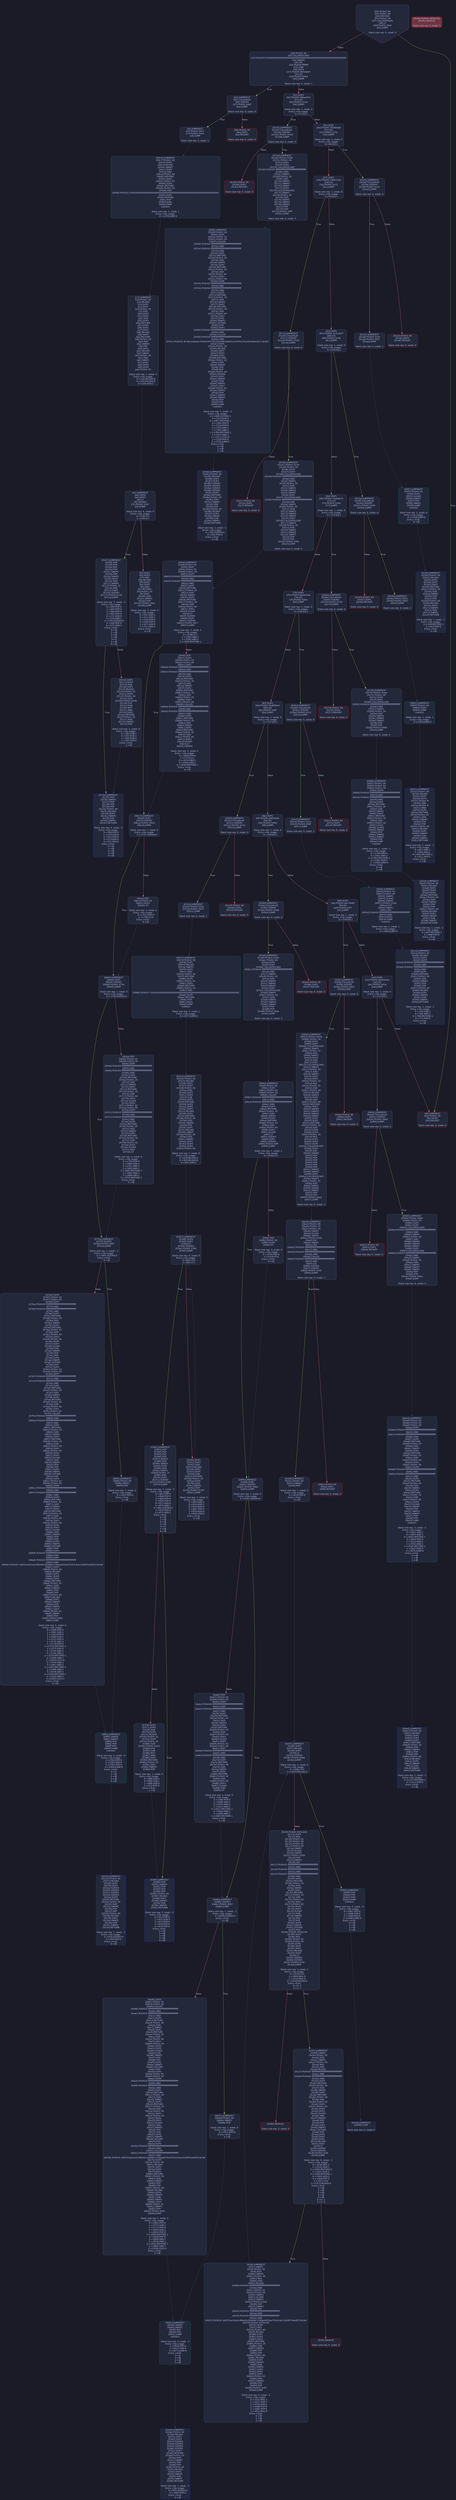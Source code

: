 digraph G {
    node [shape=box, style="filled, rounded", color="#565f89", fontcolor="#c0caf5", fontname="Helvetica", fillcolor="#24283b"];
    edge [color="#414868", fontcolor="#c0caf5", fontname="Helvetica"];
    bgcolor="#1a1b26";
    0 [ label = "[00] PUSH1 60
[02] PUSH1 40
[04] MSTORE
[05] PUSH1 04
[07] CALLDATASIZE
[08] LT
[09] PUSH2 00af
[0c] JUMPI

Stack size req: 0, sizeΔ: 0
" shape = invhouse]
    1 [ label = "[0d] PUSH1 00
[0f] CALLDATALOAD
[10] PUSH29 0100000000000000000000000000000000000000000000000000000000
[2e] SWAP1
[2f] DIV
[30] PUSH4 ffffffff
[35] AND
[36] DUP1
[37] PUSH4 06fdde03
[3c] EQ
[3d] PUSH2 00b4
[40] JUMPI

Stack size req: 0, sizeΔ: 1
"]
    2 [ label = "[41] DUP1
[42] PUSH4 095ea7b3
[47] EQ
[48] PUSH2 0142
[4b] JUMPI

Stack size req: 1, sizeΔ: 0
Entry->Op usage:
	0->71:EQ:1
"]
    3 [ label = "[4c] DUP1
[4d] PUSH4 18160ddd
[52] EQ
[53] PUSH2 019c
[56] JUMPI

Stack size req: 1, sizeΔ: 0
Entry->Op usage:
	0->82:EQ:1
"]
    4 [ label = "[57] DUP1
[58] PUSH4 23b872dd
[5d] EQ
[5e] PUSH2 01c5
[61] JUMPI

Stack size req: 1, sizeΔ: 0
Entry->Op usage:
	0->93:EQ:1
"]
    5 [ label = "[62] DUP1
[63] PUSH4 313ce567
[68] EQ
[69] PUSH2 023e
[6c] JUMPI

Stack size req: 1, sizeΔ: 0
Entry->Op usage:
	0->104:EQ:1
"]
    6 [ label = "[6d] DUP1
[6e] PUSH4 70a08231
[73] EQ
[74] PUSH2 026d
[77] JUMPI

Stack size req: 1, sizeΔ: 0
Entry->Op usage:
	0->115:EQ:1
"]
    7 [ label = "[78] DUP1
[79] PUSH4 8da5cb5b
[7e] EQ
[7f] PUSH2 02ba
[82] JUMPI

Stack size req: 1, sizeΔ: 0
Entry->Op usage:
	0->126:EQ:1
"]
    8 [ label = "[83] DUP1
[84] PUSH4 95d89b41
[89] EQ
[8a] PUSH2 030f
[8d] JUMPI

Stack size req: 1, sizeΔ: 0
Entry->Op usage:
	0->137:EQ:1
"]
    9 [ label = "[8e] DUP1
[8f] PUSH4 a9059cbb
[94] EQ
[95] PUSH2 039d
[98] JUMPI

Stack size req: 1, sizeΔ: 0
Entry->Op usage:
	0->148:EQ:1
"]
    10 [ label = "[99] DUP1
[9a] PUSH4 a9c7648f
[9f] EQ
[a0] PUSH2 03f7
[a3] JUMPI

Stack size req: 1, sizeΔ: 0
Entry->Op usage:
	0->159:EQ:1
"]
    11 [ label = "[a4] DUP1
[a5] PUSH4 dd62ed3e
[aa] EQ
[ab] PUSH2 045a
[ae] JUMPI

Stack size req: 1, sizeΔ: 0
Entry->Op usage:
	0->170:EQ:1
"]
    12 [ label = "[af] JUMPDEST
[b0] PUSH1 00
[b2] DUP1
[b3] REVERT

Stack size req: 0, sizeΔ: 0
" color = "red"]
    13 [ label = "[b4] JUMPDEST
[b5] CALLVALUE
[b6] ISZERO
[b7] PUSH2 00bf
[ba] JUMPI

Stack size req: 0, sizeΔ: 0
"]
    14 [ label = "[bb] PUSH1 00
[bd] DUP1
[be] REVERT

Stack size req: 0, sizeΔ: 0
" color = "red"]
    15 [ label = "[bf] JUMPDEST
[c0] PUSH2 00c7
[c3] PUSH2 04c6
[c6] JUMP

Stack size req: 0, sizeΔ: 1
"]
    16 [ label = "[c7] JUMPDEST
[c8] PUSH1 40
[ca] MLOAD
[cb] DUP1
[cc] DUP1
[cd] PUSH1 20
[cf] ADD
[d0] DUP3
[d1] DUP2
[d2] SUB
[d3] DUP3
[d4] MSTORE
[d5] DUP4
[d6] DUP2
[d7] DUP2
[d8] MLOAD
[d9] DUP2
[da] MSTORE
[db] PUSH1 20
[dd] ADD
[de] SWAP2
[df] POP
[e0] DUP1
[e1] MLOAD
[e2] SWAP1
[e3] PUSH1 20
[e5] ADD
[e6] SWAP1
[e7] DUP1
[e8] DUP4
[e9] DUP4
[ea] PUSH1 00

Stack size req: 1, sizeΔ: 9
Entry->Op usage:
	0->216:MLOAD:0
	0->225:MLOAD:0
	0->229:ADD:1
"]
    17 [ label = "[ec] JUMPDEST
[ed] DUP4
[ee] DUP2
[ef] LT
[f0] ISZERO
[f1] PUSH2 0107
[f4] JUMPI

Stack size req: 4, sizeΔ: 0
Entry->Op usage:
	0->239:LT:0
	3->239:LT:1
"]
    18 [ label = "[f5] DUP1
[f6] DUP3
[f7] ADD
[f8] MLOAD
[f9] DUP2
[fa] DUP5
[fb] ADD
[fc] MSTORE
[fd] PUSH1 20
[ff] DUP2
[0100] ADD
[0101] SWAP1
[0102] POP
[0103] PUSH2 00ec
[0106] JUMP

Stack size req: 3, sizeΔ: 0
Entry->Op usage:
	0->247:ADD:1
	0->251:ADD:1
	0->256:ADD:0
	0->258:POP:0
	1->247:ADD:0
	2->251:ADD:0
Entry->Exit:
	0->😵
"]
    19 [ label = "[0107] JUMPDEST
[0108] POP
[0109] POP
[010a] POP
[010b] POP
[010c] SWAP1
[010d] POP
[010e] SWAP1
[010f] DUP2
[0110] ADD
[0111] SWAP1
[0112] PUSH1 1f
[0114] AND
[0115] DUP1
[0116] ISZERO
[0117] PUSH2 0134
[011a] JUMPI

Stack size req: 7, sizeΔ: -5
Entry->Op usage:
	0->264:POP:0
	1->265:POP:0
	2->266:POP:0
	3->267:POP:0
	4->272:ADD:0
	4->276:AND:1
	4->278:ISZERO:0
	5->269:POP:0
	6->272:ADD:1
Entry->Exit:
	0->😵
	1->😵
	2->😵
	3->😵
	4->0
	5->😵
	6->😵
"]
    20 [ label = "[011b] DUP1
[011c] DUP3
[011d] SUB
[011e] DUP1
[011f] MLOAD
[0120] PUSH1 01
[0122] DUP4
[0123] PUSH1 20
[0125] SUB
[0126] PUSH2 0100
[0129] EXP
[012a] SUB
[012b] NOT
[012c] AND
[012d] DUP2
[012e] MSTORE
[012f] PUSH1 20
[0131] ADD
[0132] SWAP2
[0133] POP

Stack size req: 2, sizeΔ: 0
Entry->Op usage:
	0->285:SUB:1
	0->293:SUB:1
	1->285:SUB:0
	1->307:POP:0
Entry->Exit:
	1->😵
"]
    21 [ label = "[0134] JUMPDEST
[0135] POP
[0136] SWAP3
[0137] POP
[0138] POP
[0139] POP
[013a] PUSH1 40
[013c] MLOAD
[013d] DUP1
[013e] SWAP2
[013f] SUB
[0140] SWAP1
[0141] RETURN

Stack size req: 5, sizeΔ: -5
Entry->Op usage:
	0->309:POP:0
	1->319:SUB:0
	2->312:POP:0
	3->313:POP:0
	4->311:POP:0
Entry->Exit:
	0->😵
	1->😵
	2->😵
	3->😵
	4->😵
" color = "darkblue"]
    22 [ label = "[0142] JUMPDEST
[0143] CALLVALUE
[0144] ISZERO
[0145] PUSH2 014d
[0148] JUMPI

Stack size req: 0, sizeΔ: 0
"]
    23 [ label = "[0149] PUSH1 00
[014b] DUP1
[014c] REVERT

Stack size req: 0, sizeΔ: 0
" color = "red"]
    24 [ label = "[014d] JUMPDEST
[014e] PUSH2 0182
[0151] PUSH1 04
[0153] DUP1
[0154] DUP1
[0155] CALLDATALOAD
[0156] PUSH20 ffffffffffffffffffffffffffffffffffffffff
[016b] AND
[016c] SWAP1
[016d] PUSH1 20
[016f] ADD
[0170] SWAP1
[0171] SWAP2
[0172] SWAP1
[0173] DUP1
[0174] CALLDATALOAD
[0175] SWAP1
[0176] PUSH1 20
[0178] ADD
[0179] SWAP1
[017a] SWAP2
[017b] SWAP1
[017c] POP
[017d] POP
[017e] PUSH2 04ff
[0181] JUMP

Stack size req: 0, sizeΔ: 3
"]
    25 [ label = "[0182] JUMPDEST
[0183] PUSH1 40
[0185] MLOAD
[0186] DUP1
[0187] DUP3
[0188] ISZERO
[0189] ISZERO
[018a] ISZERO
[018b] ISZERO
[018c] DUP2
[018d] MSTORE
[018e] PUSH1 20
[0190] ADD
[0191] SWAP2
[0192] POP
[0193] POP
[0194] PUSH1 40
[0196] MLOAD
[0197] DUP1
[0198] SWAP2
[0199] SUB
[019a] SWAP1
[019b] RETURN

Stack size req: 1, sizeΔ: -1
Entry->Op usage:
	0->392:ISZERO:0
	0->402:POP:0
Entry->Exit:
	0->😵
" color = "darkblue"]
    26 [ label = "[019c] JUMPDEST
[019d] CALLVALUE
[019e] ISZERO
[019f] PUSH2 01a7
[01a2] JUMPI

Stack size req: 0, sizeΔ: 0
"]
    27 [ label = "[01a3] PUSH1 00
[01a5] DUP1
[01a6] REVERT

Stack size req: 0, sizeΔ: 0
" color = "red"]
    28 [ label = "[01a7] JUMPDEST
[01a8] PUSH2 01af
[01ab] PUSH2 05f1
[01ae] JUMP

Stack size req: 0, sizeΔ: 1
"]
    29 [ label = "[01af] JUMPDEST
[01b0] PUSH1 40
[01b2] MLOAD
[01b3] DUP1
[01b4] DUP3
[01b5] DUP2
[01b6] MSTORE
[01b7] PUSH1 20
[01b9] ADD
[01ba] SWAP2
[01bb] POP
[01bc] POP
[01bd] PUSH1 40
[01bf] MLOAD
[01c0] DUP1
[01c1] SWAP2
[01c2] SUB
[01c3] SWAP1
[01c4] RETURN

Stack size req: 1, sizeΔ: -1
Entry->Op usage:
	0->438:MSTORE:1
	0->443:POP:0
Entry->Exit:
	0->😵
" color = "darkblue"]
    30 [ label = "[01c5] JUMPDEST
[01c6] CALLVALUE
[01c7] ISZERO
[01c8] PUSH2 01d0
[01cb] JUMPI

Stack size req: 0, sizeΔ: 0
"]
    31 [ label = "[01cc] PUSH1 00
[01ce] DUP1
[01cf] REVERT

Stack size req: 0, sizeΔ: 0
" color = "red"]
    32 [ label = "[01d0] JUMPDEST
[01d1] PUSH2 0224
[01d4] PUSH1 04
[01d6] DUP1
[01d7] DUP1
[01d8] CALLDATALOAD
[01d9] PUSH20 ffffffffffffffffffffffffffffffffffffffff
[01ee] AND
[01ef] SWAP1
[01f0] PUSH1 20
[01f2] ADD
[01f3] SWAP1
[01f4] SWAP2
[01f5] SWAP1
[01f6] DUP1
[01f7] CALLDATALOAD
[01f8] PUSH20 ffffffffffffffffffffffffffffffffffffffff
[020d] AND
[020e] SWAP1
[020f] PUSH1 20
[0211] ADD
[0212] SWAP1
[0213] SWAP2
[0214] SWAP1
[0215] DUP1
[0216] CALLDATALOAD
[0217] SWAP1
[0218] PUSH1 20
[021a] ADD
[021b] SWAP1
[021c] SWAP2
[021d] SWAP1
[021e] POP
[021f] POP
[0220] PUSH2 05fa
[0223] JUMP

Stack size req: 0, sizeΔ: 4
"]
    33 [ label = "[0224] JUMPDEST
[0225] PUSH1 40
[0227] MLOAD
[0228] DUP1
[0229] DUP3
[022a] ISZERO
[022b] ISZERO
[022c] ISZERO
[022d] ISZERO
[022e] DUP2
[022f] MSTORE
[0230] PUSH1 20
[0232] ADD
[0233] SWAP2
[0234] POP
[0235] POP
[0236] PUSH1 40
[0238] MLOAD
[0239] DUP1
[023a] SWAP2
[023b] SUB
[023c] SWAP1
[023d] RETURN

Stack size req: 1, sizeΔ: -1
Entry->Op usage:
	0->554:ISZERO:0
	0->564:POP:0
Entry->Exit:
	0->😵
" color = "darkblue"]
    34 [ label = "[023e] JUMPDEST
[023f] CALLVALUE
[0240] ISZERO
[0241] PUSH2 0249
[0244] JUMPI

Stack size req: 0, sizeΔ: 0
"]
    35 [ label = "[0245] PUSH1 00
[0247] DUP1
[0248] REVERT

Stack size req: 0, sizeΔ: 0
" color = "red"]
    36 [ label = "[0249] JUMPDEST
[024a] PUSH2 0251
[024d] PUSH2 0901
[0250] JUMP

Stack size req: 0, sizeΔ: 1
"]
    37 [ label = "[0251] JUMPDEST
[0252] PUSH1 40
[0254] MLOAD
[0255] DUP1
[0256] DUP3
[0257] PUSH1 ff
[0259] AND
[025a] PUSH1 ff
[025c] AND
[025d] DUP2
[025e] MSTORE
[025f] PUSH1 20
[0261] ADD
[0262] SWAP2
[0263] POP
[0264] POP
[0265] PUSH1 40
[0267] MLOAD
[0268] DUP1
[0269] SWAP2
[026a] SUB
[026b] SWAP1
[026c] RETURN

Stack size req: 1, sizeΔ: -1
Entry->Op usage:
	0->601:AND:1
	0->604:AND:1
	0->606:MSTORE:1
	0->611:POP:0
Entry->Exit:
	0->😵
" color = "darkblue"]
    38 [ label = "[026d] JUMPDEST
[026e] CALLVALUE
[026f] ISZERO
[0270] PUSH2 0278
[0273] JUMPI

Stack size req: 0, sizeΔ: 0
"]
    39 [ label = "[0274] PUSH1 00
[0276] DUP1
[0277] REVERT

Stack size req: 0, sizeΔ: 0
" color = "red"]
    40 [ label = "[0278] JUMPDEST
[0279] PUSH2 02a4
[027c] PUSH1 04
[027e] DUP1
[027f] DUP1
[0280] CALLDATALOAD
[0281] PUSH20 ffffffffffffffffffffffffffffffffffffffff
[0296] AND
[0297] SWAP1
[0298] PUSH1 20
[029a] ADD
[029b] SWAP1
[029c] SWAP2
[029d] SWAP1
[029e] POP
[029f] POP
[02a0] PUSH2 0906
[02a3] JUMP

Stack size req: 0, sizeΔ: 2
"]
    41 [ label = "[02a4] JUMPDEST
[02a5] PUSH1 40
[02a7] MLOAD
[02a8] DUP1
[02a9] DUP3
[02aa] DUP2
[02ab] MSTORE
[02ac] PUSH1 20
[02ae] ADD
[02af] SWAP2
[02b0] POP
[02b1] POP
[02b2] PUSH1 40
[02b4] MLOAD
[02b5] DUP1
[02b6] SWAP2
[02b7] SUB
[02b8] SWAP1
[02b9] RETURN

Stack size req: 1, sizeΔ: -1
Entry->Op usage:
	0->683:MSTORE:1
	0->688:POP:0
Entry->Exit:
	0->😵
" color = "darkblue"]
    42 [ label = "[02ba] JUMPDEST
[02bb] CALLVALUE
[02bc] ISZERO
[02bd] PUSH2 02c5
[02c0] JUMPI

Stack size req: 0, sizeΔ: 0
"]
    43 [ label = "[02c1] PUSH1 00
[02c3] DUP1
[02c4] REVERT

Stack size req: 0, sizeΔ: 0
" color = "red"]
    44 [ label = "[02c5] JUMPDEST
[02c6] PUSH2 02cd
[02c9] PUSH2 094f
[02cc] JUMP

Stack size req: 0, sizeΔ: 1
"]
    45 [ label = "[02cd] JUMPDEST
[02ce] PUSH1 40
[02d0] MLOAD
[02d1] DUP1
[02d2] DUP3
[02d3] PUSH20 ffffffffffffffffffffffffffffffffffffffff
[02e8] AND
[02e9] PUSH20 ffffffffffffffffffffffffffffffffffffffff
[02fe] AND
[02ff] DUP2
[0300] MSTORE
[0301] PUSH1 20
[0303] ADD
[0304] SWAP2
[0305] POP
[0306] POP
[0307] PUSH1 40
[0309] MLOAD
[030a] DUP1
[030b] SWAP2
[030c] SUB
[030d] SWAP1
[030e] RETURN

Stack size req: 1, sizeΔ: -1
Entry->Op usage:
	0->744:AND:1
	0->766:AND:1
	0->768:MSTORE:1
	0->773:POP:0
Entry->Exit:
	0->😵
" color = "darkblue"]
    46 [ label = "[030f] JUMPDEST
[0310] CALLVALUE
[0311] ISZERO
[0312] PUSH2 031a
[0315] JUMPI

Stack size req: 0, sizeΔ: 0
"]
    47 [ label = "[0316] PUSH1 00
[0318] DUP1
[0319] REVERT

Stack size req: 0, sizeΔ: 0
" color = "red"]
    48 [ label = "[031a] JUMPDEST
[031b] PUSH2 0322
[031e] PUSH2 0975
[0321] JUMP

Stack size req: 0, sizeΔ: 1
"]
    49 [ label = "[0322] JUMPDEST
[0323] PUSH1 40
[0325] MLOAD
[0326] DUP1
[0327] DUP1
[0328] PUSH1 20
[032a] ADD
[032b] DUP3
[032c] DUP2
[032d] SUB
[032e] DUP3
[032f] MSTORE
[0330] DUP4
[0331] DUP2
[0332] DUP2
[0333] MLOAD
[0334] DUP2
[0335] MSTORE
[0336] PUSH1 20
[0338] ADD
[0339] SWAP2
[033a] POP
[033b] DUP1
[033c] MLOAD
[033d] SWAP1
[033e] PUSH1 20
[0340] ADD
[0341] SWAP1
[0342] DUP1
[0343] DUP4
[0344] DUP4
[0345] PUSH1 00

Stack size req: 1, sizeΔ: 9
Entry->Op usage:
	0->819:MLOAD:0
	0->828:MLOAD:0
	0->832:ADD:1
"]
    50 [ label = "[0347] JUMPDEST
[0348] DUP4
[0349] DUP2
[034a] LT
[034b] ISZERO
[034c] PUSH2 0362
[034f] JUMPI

Stack size req: 4, sizeΔ: 0
Entry->Op usage:
	0->842:LT:0
	3->842:LT:1
"]
    51 [ label = "[0350] DUP1
[0351] DUP3
[0352] ADD
[0353] MLOAD
[0354] DUP2
[0355] DUP5
[0356] ADD
[0357] MSTORE
[0358] PUSH1 20
[035a] DUP2
[035b] ADD
[035c] SWAP1
[035d] POP
[035e] PUSH2 0347
[0361] JUMP

Stack size req: 3, sizeΔ: 0
Entry->Op usage:
	0->850:ADD:1
	0->854:ADD:1
	0->859:ADD:0
	0->861:POP:0
	1->850:ADD:0
	2->854:ADD:0
Entry->Exit:
	0->😵
"]
    52 [ label = "[0362] JUMPDEST
[0363] POP
[0364] POP
[0365] POP
[0366] POP
[0367] SWAP1
[0368] POP
[0369] SWAP1
[036a] DUP2
[036b] ADD
[036c] SWAP1
[036d] PUSH1 1f
[036f] AND
[0370] DUP1
[0371] ISZERO
[0372] PUSH2 038f
[0375] JUMPI

Stack size req: 7, sizeΔ: -5
Entry->Op usage:
	0->867:POP:0
	1->868:POP:0
	2->869:POP:0
	3->870:POP:0
	4->875:ADD:0
	4->879:AND:1
	4->881:ISZERO:0
	5->872:POP:0
	6->875:ADD:1
Entry->Exit:
	0->😵
	1->😵
	2->😵
	3->😵
	4->0
	5->😵
	6->😵
"]
    53 [ label = "[0376] DUP1
[0377] DUP3
[0378] SUB
[0379] DUP1
[037a] MLOAD
[037b] PUSH1 01
[037d] DUP4
[037e] PUSH1 20
[0380] SUB
[0381] PUSH2 0100
[0384] EXP
[0385] SUB
[0386] NOT
[0387] AND
[0388] DUP2
[0389] MSTORE
[038a] PUSH1 20
[038c] ADD
[038d] SWAP2
[038e] POP

Stack size req: 2, sizeΔ: 0
Entry->Op usage:
	0->888:SUB:1
	0->896:SUB:1
	1->888:SUB:0
	1->910:POP:0
Entry->Exit:
	1->😵
"]
    54 [ label = "[038f] JUMPDEST
[0390] POP
[0391] SWAP3
[0392] POP
[0393] POP
[0394] POP
[0395] PUSH1 40
[0397] MLOAD
[0398] DUP1
[0399] SWAP2
[039a] SUB
[039b] SWAP1
[039c] RETURN

Stack size req: 5, sizeΔ: -5
Entry->Op usage:
	0->912:POP:0
	1->922:SUB:0
	2->915:POP:0
	3->916:POP:0
	4->914:POP:0
Entry->Exit:
	0->😵
	1->😵
	2->😵
	3->😵
	4->😵
" color = "darkblue"]
    55 [ label = "[039d] JUMPDEST
[039e] CALLVALUE
[039f] ISZERO
[03a0] PUSH2 03a8
[03a3] JUMPI

Stack size req: 0, sizeΔ: 0
"]
    56 [ label = "[03a4] PUSH1 00
[03a6] DUP1
[03a7] REVERT

Stack size req: 0, sizeΔ: 0
" color = "red"]
    57 [ label = "[03a8] JUMPDEST
[03a9] PUSH2 03dd
[03ac] PUSH1 04
[03ae] DUP1
[03af] DUP1
[03b0] CALLDATALOAD
[03b1] PUSH20 ffffffffffffffffffffffffffffffffffffffff
[03c6] AND
[03c7] SWAP1
[03c8] PUSH1 20
[03ca] ADD
[03cb] SWAP1
[03cc] SWAP2
[03cd] SWAP1
[03ce] DUP1
[03cf] CALLDATALOAD
[03d0] SWAP1
[03d1] PUSH1 20
[03d3] ADD
[03d4] SWAP1
[03d5] SWAP2
[03d6] SWAP1
[03d7] POP
[03d8] POP
[03d9] PUSH2 09ae
[03dc] JUMP

Stack size req: 0, sizeΔ: 3
"]
    58 [ label = "[03dd] JUMPDEST
[03de] PUSH1 40
[03e0] MLOAD
[03e1] DUP1
[03e2] DUP3
[03e3] ISZERO
[03e4] ISZERO
[03e5] ISZERO
[03e6] ISZERO
[03e7] DUP2
[03e8] MSTORE
[03e9] PUSH1 20
[03eb] ADD
[03ec] SWAP2
[03ed] POP
[03ee] POP
[03ef] PUSH1 40
[03f1] MLOAD
[03f2] DUP1
[03f3] SWAP2
[03f4] SUB
[03f5] SWAP1
[03f6] RETURN

Stack size req: 1, sizeΔ: -1
Entry->Op usage:
	0->995:ISZERO:0
	0->1005:POP:0
Entry->Exit:
	0->😵
" color = "darkblue"]
    59 [ label = "[03f7] JUMPDEST
[03f8] CALLVALUE
[03f9] ISZERO
[03fa] PUSH2 0402
[03fd] JUMPI

Stack size req: 0, sizeΔ: 0
"]
    60 [ label = "[03fe] PUSH1 00
[0400] DUP1
[0401] REVERT

Stack size req: 0, sizeΔ: 0
" color = "red"]
    61 [ label = "[0402] JUMPDEST
[0403] PUSH2 0458
[0406] PUSH1 04
[0408] DUP1
[0409] DUP1
[040a] CALLDATALOAD
[040b] SWAP1
[040c] PUSH1 20
[040e] ADD
[040f] SWAP1
[0410] DUP3
[0411] ADD
[0412] DUP1
[0413] CALLDATALOAD
[0414] SWAP1
[0415] PUSH1 20
[0417] ADD
[0418] SWAP1
[0419] DUP1
[041a] DUP1
[041b] PUSH1 20
[041d] MUL
[041e] PUSH1 20
[0420] ADD
[0421] PUSH1 40
[0423] MLOAD
[0424] SWAP1
[0425] DUP2
[0426] ADD
[0427] PUSH1 40
[0429] MSTORE
[042a] DUP1
[042b] SWAP4
[042c] SWAP3
[042d] SWAP2
[042e] SWAP1
[042f] DUP2
[0430] DUP2
[0431] MSTORE
[0432] PUSH1 20
[0434] ADD
[0435] DUP4
[0436] DUP4
[0437] PUSH1 20
[0439] MUL
[043a] DUP1
[043b] DUP3
[043c] DUP5
[043d] CALLDATACOPY
[043e] DUP3
[043f] ADD
[0440] SWAP2
[0441] POP
[0442] POP
[0443] POP
[0444] POP
[0445] POP
[0446] POP
[0447] SWAP2
[0448] SWAP1
[0449] DUP1
[044a] CALLDATALOAD
[044b] SWAP1
[044c] PUSH1 20
[044e] ADD
[044f] SWAP1
[0450] SWAP2
[0451] SWAP1
[0452] POP
[0453] POP
[0454] PUSH2 0ba2
[0457] JUMP

Stack size req: 0, sizeΔ: 3
"]
    62 [ label = "[0458] JUMPDEST
[0459] STOP

Stack size req: 0, sizeΔ: 0
" color = "darkblue"]
    63 [ label = "[045a] JUMPDEST
[045b] CALLVALUE
[045c] ISZERO
[045d] PUSH2 0465
[0460] JUMPI

Stack size req: 0, sizeΔ: 0
"]
    64 [ label = "[0461] PUSH1 00
[0463] DUP1
[0464] REVERT

Stack size req: 0, sizeΔ: 0
" color = "red"]
    65 [ label = "[0465] JUMPDEST
[0466] PUSH2 04b0
[0469] PUSH1 04
[046b] DUP1
[046c] DUP1
[046d] CALLDATALOAD
[046e] PUSH20 ffffffffffffffffffffffffffffffffffffffff
[0483] AND
[0484] SWAP1
[0485] PUSH1 20
[0487] ADD
[0488] SWAP1
[0489] SWAP2
[048a] SWAP1
[048b] DUP1
[048c] CALLDATALOAD
[048d] PUSH20 ffffffffffffffffffffffffffffffffffffffff
[04a2] AND
[04a3] SWAP1
[04a4] PUSH1 20
[04a6] ADD
[04a7] SWAP1
[04a8] SWAP2
[04a9] SWAP1
[04aa] POP
[04ab] POP
[04ac] PUSH2 0da3
[04af] JUMP

Stack size req: 0, sizeΔ: 3
"]
    66 [ label = "[04b0] JUMPDEST
[04b1] PUSH1 40
[04b3] MLOAD
[04b4] DUP1
[04b5] DUP3
[04b6] DUP2
[04b7] MSTORE
[04b8] PUSH1 20
[04ba] ADD
[04bb] SWAP2
[04bc] POP
[04bd] POP
[04be] PUSH1 40
[04c0] MLOAD
[04c1] DUP1
[04c2] SWAP2
[04c3] SUB
[04c4] SWAP1
[04c5] RETURN

Stack size req: 1, sizeΔ: -1
Entry->Op usage:
	0->1207:MSTORE:1
	0->1212:POP:0
Entry->Exit:
	0->😵
" color = "darkblue"]
    67 [ label = "[04c6] JUMPDEST
[04c7] PUSH1 40
[04c9] DUP1
[04ca] MLOAD
[04cb] SWAP1
[04cc] DUP2
[04cd] ADD
[04ce] PUSH1 40
[04d0] MSTORE
[04d1] DUP1
[04d2] PUSH1 03
[04d4] DUP2
[04d5] MSTORE
[04d6] PUSH1 20
[04d8] ADD
[04d9] PUSH32 545a540000000000000000000000000000000000000000000000000000000000
[04fa] DUP2
[04fb] MSTORE
[04fc] POP
[04fd] DUP2
[04fe] JUMP
Indirect!

Stack size req: 1, sizeΔ: 1
Entry->Op usage:
	0->1278:JUMP:0
" color = "teal"]
    68 [ label = "[04ff] JUMPDEST
[0500] PUSH1 00
[0502] DUP2
[0503] PUSH1 03
[0505] PUSH1 00
[0507] CALLER
[0508] PUSH20 ffffffffffffffffffffffffffffffffffffffff
[051d] AND
[051e] PUSH20 ffffffffffffffffffffffffffffffffffffffff
[0533] AND
[0534] DUP2
[0535] MSTORE
[0536] PUSH1 20
[0538] ADD
[0539] SWAP1
[053a] DUP2
[053b] MSTORE
[053c] PUSH1 20
[053e] ADD
[053f] PUSH1 00
[0541] SHA3
[0542] PUSH1 00
[0544] DUP6
[0545] PUSH20 ffffffffffffffffffffffffffffffffffffffff
[055a] AND
[055b] PUSH20 ffffffffffffffffffffffffffffffffffffffff
[0570] AND
[0571] DUP2
[0572] MSTORE
[0573] PUSH1 20
[0575] ADD
[0576] SWAP1
[0577] DUP2
[0578] MSTORE
[0579] PUSH1 20
[057b] ADD
[057c] PUSH1 00
[057e] SHA3
[057f] DUP2
[0580] SWAP1
[0581] SSTORE
[0582] POP
[0583] DUP3
[0584] PUSH20 ffffffffffffffffffffffffffffffffffffffff
[0599] AND
[059a] CALLER
[059b] PUSH20 ffffffffffffffffffffffffffffffffffffffff
[05b0] AND
[05b1] PUSH32 8c5be1e5ebec7d5bd14f71427d1e84f3dd0314c0f7b2291e5b200ac8c7c3b925
[05d2] DUP5
[05d3] PUSH1 40
[05d5] MLOAD
[05d6] DUP1
[05d7] DUP3
[05d8] DUP2
[05d9] MSTORE
[05da] PUSH1 20
[05dc] ADD
[05dd] SWAP2
[05de] POP
[05df] POP
[05e0] PUSH1 40
[05e2] MLOAD
[05e3] DUP1
[05e4] SWAP2
[05e5] SUB
[05e6] SWAP1
[05e7] LOG3
[05e8] PUSH1 01
[05ea] SWAP1
[05eb] POP
[05ec] SWAP3
[05ed] SWAP2
[05ee] POP
[05ef] POP
[05f0] JUMP
Indirect!

Stack size req: 3, sizeΔ: -2
Entry->Op usage:
	0->1409:SSTORE:1
	0->1410:POP:0
	0->1497:MSTORE:1
	0->1502:POP:0
	0->1519:POP:0
	1->1370:AND:1
	1->1392:AND:1
	1->1394:MSTORE:1
	1->1433:AND:1
	1->1511:LOG3:4
	1->1518:POP:0
	2->1520:JUMP:0
Entry->Exit:
	0->😵
	1->😵
	2->😵
" color = "teal"]
    69 [ label = "[05f1] JUMPDEST
[05f2] PUSH1 00
[05f4] DUP1
[05f5] SLOAD
[05f6] SWAP1
[05f7] POP
[05f8] SWAP1
[05f9] JUMP
Indirect!

Stack size req: 1, sizeΔ: 0
Entry->Op usage:
	0->1529:JUMP:0
Entry->Exit:
	0->😵
" color = "teal"]
    70 [ label = "[05fa] JUMPDEST
[05fb] PUSH1 00
[05fd] DUP2
[05fe] PUSH1 02
[0600] PUSH1 00
[0602] DUP7
[0603] PUSH20 ffffffffffffffffffffffffffffffffffffffff
[0618] AND
[0619] PUSH20 ffffffffffffffffffffffffffffffffffffffff
[062e] AND
[062f] DUP2
[0630] MSTORE
[0631] PUSH1 20
[0633] ADD
[0634] SWAP1
[0635] DUP2
[0636] MSTORE
[0637] PUSH1 20
[0639] ADD
[063a] PUSH1 00
[063c] SHA3
[063d] SLOAD
[063e] LT
[063f] ISZERO
[0640] DUP1
[0641] ISZERO
[0642] PUSH2 06c7
[0645] JUMPI

Stack size req: 3, sizeΔ: 2
Entry->Op usage:
	0->1598:LT:1
	2->1560:AND:1
	2->1582:AND:1
	2->1584:MSTORE:1
"]
    71 [ label = "[0646] POP
[0647] DUP2
[0648] PUSH1 03
[064a] PUSH1 00
[064c] DUP7
[064d] PUSH20 ffffffffffffffffffffffffffffffffffffffff
[0662] AND
[0663] PUSH20 ffffffffffffffffffffffffffffffffffffffff
[0678] AND
[0679] DUP2
[067a] MSTORE
[067b] PUSH1 20
[067d] ADD
[067e] SWAP1
[067f] DUP2
[0680] MSTORE
[0681] PUSH1 20
[0683] ADD
[0684] PUSH1 00
[0686] SHA3
[0687] PUSH1 00
[0689] CALLER
[068a] PUSH20 ffffffffffffffffffffffffffffffffffffffff
[069f] AND
[06a0] PUSH20 ffffffffffffffffffffffffffffffffffffffff
[06b5] AND
[06b6] DUP2
[06b7] MSTORE
[06b8] PUSH1 20
[06ba] ADD
[06bb] SWAP1
[06bc] DUP2
[06bd] MSTORE
[06be] PUSH1 20
[06c0] ADD
[06c1] PUSH1 00
[06c3] SHA3
[06c4] SLOAD
[06c5] LT
[06c6] ISZERO

Stack size req: 5, sizeΔ: 0
Entry->Op usage:
	0->1606:POP:0
	2->1733:LT:1
	4->1634:AND:1
	4->1656:AND:1
	4->1658:MSTORE:1
Entry->Exit:
	0->😵
"]
    72 [ label = "[06c7] JUMPDEST
[06c8] DUP1
[06c9] ISZERO
[06ca] PUSH2 06d3
[06cd] JUMPI

Stack size req: 1, sizeΔ: 0
Entry->Op usage:
	0->1737:ISZERO:0
"]
    73 [ label = "[06ce] POP
[06cf] PUSH1 00
[06d1] DUP3
[06d2] GT

Stack size req: 3, sizeΔ: 0
Entry->Op usage:
	0->1742:POP:0
	2->1746:GT:0
Entry->Exit:
	0->😵
"]
    74 [ label = "[06d3] JUMPDEST
[06d4] DUP1
[06d5] ISZERO
[06d6] PUSH2 075e
[06d9] JUMPI

Stack size req: 1, sizeΔ: 0
Entry->Op usage:
	0->1749:ISZERO:0
"]
    75 [ label = "[06da] POP
[06db] PUSH1 02
[06dd] PUSH1 00
[06df] DUP5
[06e0] PUSH20 ffffffffffffffffffffffffffffffffffffffff
[06f5] AND
[06f6] PUSH20 ffffffffffffffffffffffffffffffffffffffff
[070b] AND
[070c] DUP2
[070d] MSTORE
[070e] PUSH1 20
[0710] ADD
[0711] SWAP1
[0712] DUP2
[0713] MSTORE
[0714] PUSH1 20
[0716] ADD
[0717] PUSH1 00
[0719] SHA3
[071a] SLOAD
[071b] DUP3
[071c] PUSH1 02
[071e] PUSH1 00
[0720] DUP7
[0721] PUSH20 ffffffffffffffffffffffffffffffffffffffff
[0736] AND
[0737] PUSH20 ffffffffffffffffffffffffffffffffffffffff
[074c] AND
[074d] DUP2
[074e] MSTORE
[074f] PUSH1 20
[0751] ADD
[0752] SWAP1
[0753] DUP2
[0754] MSTORE
[0755] PUSH1 20
[0757] ADD
[0758] PUSH1 00
[075a] SHA3
[075b] SLOAD
[075c] ADD
[075d] GT

Stack size req: 4, sizeΔ: 0
Entry->Op usage:
	0->1754:POP:0
	2->1884:ADD:1
	3->1781:AND:1
	3->1803:AND:1
	3->1805:MSTORE:1
	3->1846:AND:1
	3->1868:AND:1
	3->1870:MSTORE:1
Entry->Exit:
	0->😵
"]
    76 [ label = "[075e] JUMPDEST
[075f] ISZERO
[0760] PUSH2 08f5
[0763] JUMPI

Stack size req: 1, sizeΔ: -1
Entry->Op usage:
	0->1887:ISZERO:0
Entry->Exit:
	0->😵
"]
    77 [ label = "[0764] DUP2
[0765] PUSH1 02
[0767] PUSH1 00
[0769] DUP7
[076a] PUSH20 ffffffffffffffffffffffffffffffffffffffff
[077f] AND
[0780] PUSH20 ffffffffffffffffffffffffffffffffffffffff
[0795] AND
[0796] DUP2
[0797] MSTORE
[0798] PUSH1 20
[079a] ADD
[079b] SWAP1
[079c] DUP2
[079d] MSTORE
[079e] PUSH1 20
[07a0] ADD
[07a1] PUSH1 00
[07a3] SHA3
[07a4] PUSH1 00
[07a6] DUP3
[07a7] DUP3
[07a8] SLOAD
[07a9] SUB
[07aa] SWAP3
[07ab] POP
[07ac] POP
[07ad] DUP2
[07ae] SWAP1
[07af] SSTORE
[07b0] POP
[07b1] DUP2
[07b2] PUSH1 03
[07b4] PUSH1 00
[07b6] DUP7
[07b7] PUSH20 ffffffffffffffffffffffffffffffffffffffff
[07cc] AND
[07cd] PUSH20 ffffffffffffffffffffffffffffffffffffffff
[07e2] AND
[07e3] DUP2
[07e4] MSTORE
[07e5] PUSH1 20
[07e7] ADD
[07e8] SWAP1
[07e9] DUP2
[07ea] MSTORE
[07eb] PUSH1 20
[07ed] ADD
[07ee] PUSH1 00
[07f0] SHA3
[07f1] PUSH1 00
[07f3] CALLER
[07f4] PUSH20 ffffffffffffffffffffffffffffffffffffffff
[0809] AND
[080a] PUSH20 ffffffffffffffffffffffffffffffffffffffff
[081f] AND
[0820] DUP2
[0821] MSTORE
[0822] PUSH1 20
[0824] ADD
[0825] SWAP1
[0826] DUP2
[0827] MSTORE
[0828] PUSH1 20
[082a] ADD
[082b] PUSH1 00
[082d] SHA3
[082e] PUSH1 00
[0830] DUP3
[0831] DUP3
[0832] SLOAD
[0833] SUB
[0834] SWAP3
[0835] POP
[0836] POP
[0837] DUP2
[0838] SWAP1
[0839] SSTORE
[083a] POP
[083b] DUP2
[083c] PUSH1 02
[083e] PUSH1 00
[0840] DUP6
[0841] PUSH20 ffffffffffffffffffffffffffffffffffffffff
[0856] AND
[0857] PUSH20 ffffffffffffffffffffffffffffffffffffffff
[086c] AND
[086d] DUP2
[086e] MSTORE
[086f] PUSH1 20
[0871] ADD
[0872] SWAP1
[0873] DUP2
[0874] MSTORE
[0875] PUSH1 20
[0877] ADD
[0878] PUSH1 00
[087a] SHA3
[087b] PUSH1 00
[087d] DUP3
[087e] DUP3
[087f] SLOAD
[0880] ADD
[0881] SWAP3
[0882] POP
[0883] POP
[0884] DUP2
[0885] SWAP1
[0886] SSTORE
[0887] POP
[0888] DUP3
[0889] PUSH20 ffffffffffffffffffffffffffffffffffffffff
[089e] AND
[089f] DUP5
[08a0] PUSH20 ffffffffffffffffffffffffffffffffffffffff
[08b5] AND
[08b6] PUSH32 ddf252ad1be2c89b69c2b068fc378daa952ba7f163c4a11628f55a4df523b3ef
[08d7] DUP5
[08d8] PUSH1 40
[08da] MLOAD
[08db] DUP1
[08dc] DUP3
[08dd] DUP2
[08de] MSTORE
[08df] PUSH1 20
[08e1] ADD
[08e2] SWAP2
[08e3] POP
[08e4] POP
[08e5] PUSH1 40
[08e7] MLOAD
[08e8] DUP1
[08e9] SWAP2
[08ea] SUB
[08eb] SWAP1
[08ec] LOG3
[08ed] PUSH1 01
[08ef] SWAP1
[08f0] POP
[08f1] PUSH2 08fa
[08f4] JUMP

Stack size req: 4, sizeΔ: 0
Entry->Op usage:
	0->2288:POP:0
	1->1961:SUB:1
	1->1963:POP:0
	1->2099:SUB:1
	1->2101:POP:0
	1->2176:ADD:1
	1->2178:POP:0
	1->2270:MSTORE:1
	1->2275:POP:0
	2->2134:AND:1
	2->2156:AND:1
	2->2158:MSTORE:1
	2->2206:AND:1
	2->2284:LOG3:4
	3->1919:AND:1
	3->1941:AND:1
	3->1943:MSTORE:1
	3->1996:AND:1
	3->2018:AND:1
	3->2020:MSTORE:1
	3->2229:AND:1
	3->2284:LOG3:3
Entry->Exit:
	0->😵
"]
    78 [ label = "[08f5] JUMPDEST
[08f6] PUSH1 00
[08f8] SWAP1
[08f9] POP

Stack size req: 1, sizeΔ: 0
Entry->Op usage:
	0->2297:POP:0
Entry->Exit:
	0->😵
"]
    79 [ label = "[08fa] JUMPDEST
[08fb] SWAP4
[08fc] SWAP3
[08fd] POP
[08fe] POP
[08ff] POP
[0900] JUMP
Indirect!

Stack size req: 5, sizeΔ: -4
Entry->Op usage:
	1->2302:POP:0
	2->2303:POP:0
	3->2301:POP:0
	4->2304:JUMP:0
Entry->Exit:
	0->0
	1->😵
	2->😵
	3->😵
	4->😵
" color = "teal"]
    80 [ label = "[0901] JUMPDEST
[0902] PUSH1 08
[0904] DUP2
[0905] JUMP
Indirect!

Stack size req: 1, sizeΔ: 1
Entry->Op usage:
	0->2309:JUMP:0
" color = "teal"]
    81 [ label = "[0906] JUMPDEST
[0907] PUSH1 00
[0909] PUSH1 02
[090b] PUSH1 00
[090d] DUP4
[090e] PUSH20 ffffffffffffffffffffffffffffffffffffffff
[0923] AND
[0924] PUSH20 ffffffffffffffffffffffffffffffffffffffff
[0939] AND
[093a] DUP2
[093b] MSTORE
[093c] PUSH1 20
[093e] ADD
[093f] SWAP1
[0940] DUP2
[0941] MSTORE
[0942] PUSH1 20
[0944] ADD
[0945] PUSH1 00
[0947] SHA3
[0948] SLOAD
[0949] SWAP1
[094a] POP
[094b] SWAP2
[094c] SWAP1
[094d] POP
[094e] JUMP
Indirect!

Stack size req: 2, sizeΔ: -1
Entry->Op usage:
	0->2339:AND:1
	0->2361:AND:1
	0->2363:MSTORE:1
	0->2381:POP:0
	1->2382:JUMP:0
Entry->Exit:
	0->😵
	1->😵
" color = "teal"]
    82 [ label = "[094f] JUMPDEST
[0950] PUSH1 01
[0952] PUSH1 00
[0954] SWAP1
[0955] SLOAD
[0956] SWAP1
[0957] PUSH2 0100
[095a] EXP
[095b] SWAP1
[095c] DIV
[095d] PUSH20 ffffffffffffffffffffffffffffffffffffffff
[0972] AND
[0973] DUP2
[0974] JUMP
Indirect!

Stack size req: 1, sizeΔ: 1
Entry->Op usage:
	0->2420:JUMP:0
" color = "teal"]
    83 [ label = "[0975] JUMPDEST
[0976] PUSH1 40
[0978] DUP1
[0979] MLOAD
[097a] SWAP1
[097b] DUP2
[097c] ADD
[097d] PUSH1 40
[097f] MSTORE
[0980] DUP1
[0981] PUSH1 03
[0983] DUP2
[0984] MSTORE
[0985] PUSH1 20
[0987] ADD
[0988] PUSH32 545a540000000000000000000000000000000000000000000000000000000000
[09a9] DUP2
[09aa] MSTORE
[09ab] POP
[09ac] DUP2
[09ad] JUMP
Indirect!

Stack size req: 1, sizeΔ: 1
Entry->Op usage:
	0->2477:JUMP:0
" color = "teal"]
    84 [ label = "[09ae] JUMPDEST
[09af] PUSH1 00
[09b1] DUP2
[09b2] PUSH1 02
[09b4] PUSH1 00
[09b6] CALLER
[09b7] PUSH20 ffffffffffffffffffffffffffffffffffffffff
[09cc] AND
[09cd] PUSH20 ffffffffffffffffffffffffffffffffffffffff
[09e2] AND
[09e3] DUP2
[09e4] MSTORE
[09e5] PUSH1 20
[09e7] ADD
[09e8] SWAP1
[09e9] DUP2
[09ea] MSTORE
[09eb] PUSH1 20
[09ed] ADD
[09ee] PUSH1 00
[09f0] SHA3
[09f1] SLOAD
[09f2] LT
[09f3] ISZERO
[09f4] DUP1
[09f5] ISZERO
[09f6] PUSH2 09ff
[09f9] JUMPI

Stack size req: 1, sizeΔ: 2
Entry->Op usage:
	0->2546:LT:1
"]
    85 [ label = "[09fa] POP
[09fb] PUSH1 00
[09fd] DUP3
[09fe] GT

Stack size req: 3, sizeΔ: 0
Entry->Op usage:
	0->2554:POP:0
	2->2558:GT:0
Entry->Exit:
	0->😵
"]
    86 [ label = "[09ff] JUMPDEST
[0a00] DUP1
[0a01] ISZERO
[0a02] PUSH2 0a8a
[0a05] JUMPI

Stack size req: 1, sizeΔ: 0
Entry->Op usage:
	0->2561:ISZERO:0
"]
    87 [ label = "[0a06] POP
[0a07] PUSH1 02
[0a09] PUSH1 00
[0a0b] DUP5
[0a0c] PUSH20 ffffffffffffffffffffffffffffffffffffffff
[0a21] AND
[0a22] PUSH20 ffffffffffffffffffffffffffffffffffffffff
[0a37] AND
[0a38] DUP2
[0a39] MSTORE
[0a3a] PUSH1 20
[0a3c] ADD
[0a3d] SWAP1
[0a3e] DUP2
[0a3f] MSTORE
[0a40] PUSH1 20
[0a42] ADD
[0a43] PUSH1 00
[0a45] SHA3
[0a46] SLOAD
[0a47] DUP3
[0a48] PUSH1 02
[0a4a] PUSH1 00
[0a4c] DUP7
[0a4d] PUSH20 ffffffffffffffffffffffffffffffffffffffff
[0a62] AND
[0a63] PUSH20 ffffffffffffffffffffffffffffffffffffffff
[0a78] AND
[0a79] DUP2
[0a7a] MSTORE
[0a7b] PUSH1 20
[0a7d] ADD
[0a7e] SWAP1
[0a7f] DUP2
[0a80] MSTORE
[0a81] PUSH1 20
[0a83] ADD
[0a84] PUSH1 00
[0a86] SHA3
[0a87] SLOAD
[0a88] ADD
[0a89] GT

Stack size req: 4, sizeΔ: 0
Entry->Op usage:
	0->2566:POP:0
	2->2696:ADD:1
	3->2593:AND:1
	3->2615:AND:1
	3->2617:MSTORE:1
	3->2658:AND:1
	3->2680:AND:1
	3->2682:MSTORE:1
Entry->Exit:
	0->😵
"]
    88 [ label = "[0a8a] JUMPDEST
[0a8b] ISZERO
[0a8c] PUSH2 0b97
[0a8f] JUMPI

Stack size req: 1, sizeΔ: -1
Entry->Op usage:
	0->2699:ISZERO:0
Entry->Exit:
	0->😵
"]
    89 [ label = "[0a90] DUP2
[0a91] PUSH1 02
[0a93] PUSH1 00
[0a95] CALLER
[0a96] PUSH20 ffffffffffffffffffffffffffffffffffffffff
[0aab] AND
[0aac] PUSH20 ffffffffffffffffffffffffffffffffffffffff
[0ac1] AND
[0ac2] DUP2
[0ac3] MSTORE
[0ac4] PUSH1 20
[0ac6] ADD
[0ac7] SWAP1
[0ac8] DUP2
[0ac9] MSTORE
[0aca] PUSH1 20
[0acc] ADD
[0acd] PUSH1 00
[0acf] SHA3
[0ad0] PUSH1 00
[0ad2] DUP3
[0ad3] DUP3
[0ad4] SLOAD
[0ad5] SUB
[0ad6] SWAP3
[0ad7] POP
[0ad8] POP
[0ad9] DUP2
[0ada] SWAP1
[0adb] SSTORE
[0adc] POP
[0add] DUP2
[0ade] PUSH1 02
[0ae0] PUSH1 00
[0ae2] DUP6
[0ae3] PUSH20 ffffffffffffffffffffffffffffffffffffffff
[0af8] AND
[0af9] PUSH20 ffffffffffffffffffffffffffffffffffffffff
[0b0e] AND
[0b0f] DUP2
[0b10] MSTORE
[0b11] PUSH1 20
[0b13] ADD
[0b14] SWAP1
[0b15] DUP2
[0b16] MSTORE
[0b17] PUSH1 20
[0b19] ADD
[0b1a] PUSH1 00
[0b1c] SHA3
[0b1d] PUSH1 00
[0b1f] DUP3
[0b20] DUP3
[0b21] SLOAD
[0b22] ADD
[0b23] SWAP3
[0b24] POP
[0b25] POP
[0b26] DUP2
[0b27] SWAP1
[0b28] SSTORE
[0b29] POP
[0b2a] DUP3
[0b2b] PUSH20 ffffffffffffffffffffffffffffffffffffffff
[0b40] AND
[0b41] CALLER
[0b42] PUSH20 ffffffffffffffffffffffffffffffffffffffff
[0b57] AND
[0b58] PUSH32 ddf252ad1be2c89b69c2b068fc378daa952ba7f163c4a11628f55a4df523b3ef
[0b79] DUP5
[0b7a] PUSH1 40
[0b7c] MLOAD
[0b7d] DUP1
[0b7e] DUP3
[0b7f] DUP2
[0b80] MSTORE
[0b81] PUSH1 20
[0b83] ADD
[0b84] SWAP2
[0b85] POP
[0b86] POP
[0b87] PUSH1 40
[0b89] MLOAD
[0b8a] DUP1
[0b8b] SWAP2
[0b8c] SUB
[0b8d] SWAP1
[0b8e] LOG3
[0b8f] PUSH1 01
[0b91] SWAP1
[0b92] POP
[0b93] PUSH2 0b9c
[0b96] JUMP

Stack size req: 3, sizeΔ: 0
Entry->Op usage:
	0->2962:POP:0
	1->2773:SUB:1
	1->2775:POP:0
	1->2850:ADD:1
	1->2852:POP:0
	1->2944:MSTORE:1
	1->2949:POP:0
	2->2808:AND:1
	2->2830:AND:1
	2->2832:MSTORE:1
	2->2880:AND:1
	2->2958:LOG3:4
Entry->Exit:
	0->😵
"]
    90 [ label = "[0b97] JUMPDEST
[0b98] PUSH1 00
[0b9a] SWAP1
[0b9b] POP

Stack size req: 1, sizeΔ: 0
Entry->Op usage:
	0->2971:POP:0
Entry->Exit:
	0->😵
"]
    91 [ label = "[0b9c] JUMPDEST
[0b9d] SWAP3
[0b9e] SWAP2
[0b9f] POP
[0ba0] POP
[0ba1] JUMP
Indirect!

Stack size req: 4, sizeΔ: -3
Entry->Op usage:
	1->2976:POP:0
	2->2975:POP:0
	3->2977:JUMP:0
Entry->Exit:
	0->0
	1->😵
	2->😵
	3->😵
" color = "teal"]
    92 [ label = "[0ba2] JUMPDEST
[0ba3] PUSH1 00
[0ba5] PUSH1 01
[0ba7] PUSH1 00
[0ba9] SWAP1
[0baa] SLOAD
[0bab] SWAP1
[0bac] PUSH2 0100
[0baf] EXP
[0bb0] SWAP1
[0bb1] DIV
[0bb2] PUSH20 ffffffffffffffffffffffffffffffffffffffff
[0bc7] AND
[0bc8] PUSH20 ffffffffffffffffffffffffffffffffffffffff
[0bdd] AND
[0bde] CALLER
[0bdf] PUSH20 ffffffffffffffffffffffffffffffffffffffff
[0bf4] AND
[0bf5] EQ
[0bf6] ISZERO
[0bf7] ISZERO
[0bf8] PUSH2 0c00
[0bfb] JUMPI

Stack size req: 0, sizeΔ: 1
"]
    93 [ label = "[0bfc] PUSH1 00
[0bfe] DUP1
[0bff] REVERT

Stack size req: 0, sizeΔ: 0
" color = "red"]
    94 [ label = "[0c00] JUMPDEST
[0c01] PUSH1 00
[0c03] SWAP1
[0c04] POP

Stack size req: 1, sizeΔ: 0
Entry->Op usage:
	0->3076:POP:0
Entry->Exit:
	0->😵
"]
    95 [ label = "[0c05] JUMPDEST
[0c06] DUP3
[0c07] MLOAD
[0c08] DUP2
[0c09] LT
[0c0a] ISZERO
[0c0b] PUSH2 0d9e
[0c0e] JUMPI

Stack size req: 3, sizeΔ: 0
Entry->Op usage:
	0->3081:LT:0
	2->3079:MLOAD:0
"]
    96 [ label = "[0c0f] PUSH4 05f5e100
[0c14] DUP3
[0c15] MUL
[0c16] PUSH1 02
[0c18] PUSH1 00
[0c1a] PUSH1 01
[0c1c] PUSH1 00
[0c1e] SWAP1
[0c1f] SLOAD
[0c20] SWAP1
[0c21] PUSH2 0100
[0c24] EXP
[0c25] SWAP1
[0c26] DIV
[0c27] PUSH20 ffffffffffffffffffffffffffffffffffffffff
[0c3c] AND
[0c3d] PUSH20 ffffffffffffffffffffffffffffffffffffffff
[0c52] AND
[0c53] PUSH20 ffffffffffffffffffffffffffffffffffffffff
[0c68] AND
[0c69] DUP2
[0c6a] MSTORE
[0c6b] PUSH1 20
[0c6d] ADD
[0c6e] SWAP1
[0c6f] DUP2
[0c70] MSTORE
[0c71] PUSH1 20
[0c73] ADD
[0c74] PUSH1 00
[0c76] SHA3
[0c77] PUSH1 00
[0c79] DUP3
[0c7a] DUP3
[0c7b] SLOAD
[0c7c] SUB
[0c7d] SWAP3
[0c7e] POP
[0c7f] POP
[0c80] DUP2
[0c81] SWAP1
[0c82] SSTORE
[0c83] POP
[0c84] PUSH4 05f5e100
[0c89] DUP3
[0c8a] MUL
[0c8b] PUSH1 02
[0c8d] PUSH1 00
[0c8f] DUP6
[0c90] DUP5
[0c91] DUP2
[0c92] MLOAD
[0c93] DUP2
[0c94] LT
[0c95] ISZERO
[0c96] ISZERO
[0c97] PUSH2 0c9c
[0c9a] JUMPI

Stack size req: 3, sizeΔ: 5
Entry->Op usage:
	0->3220:LT:0
	1->3093:MUL:0
	1->3210:MUL:0
	2->3218:MLOAD:0
Entry->Exit:
	0->0, 5
	2->1, 7
"]
    97 [ label = "[0c9b] INVALID

Stack size req: 0, sizeΔ: 0
" color = "red"]
    98 [ label = "[0c9c] JUMPDEST
[0c9d] SWAP1
[0c9e] PUSH1 20
[0ca0] ADD
[0ca1] SWAP1
[0ca2] PUSH1 20
[0ca4] MUL
[0ca5] ADD
[0ca6] MLOAD
[0ca7] PUSH20 ffffffffffffffffffffffffffffffffffffffff
[0cbc] AND
[0cbd] PUSH20 ffffffffffffffffffffffffffffffffffffffff
[0cd2] AND
[0cd3] DUP2
[0cd4] MSTORE
[0cd5] PUSH1 20
[0cd7] ADD
[0cd8] SWAP1
[0cd9] DUP2
[0cda] MSTORE
[0cdb] PUSH1 20
[0cdd] ADD
[0cde] PUSH1 00
[0ce0] SHA3
[0ce1] PUSH1 00
[0ce3] DUP3
[0ce4] DUP3
[0ce5] SLOAD
[0ce6] ADD
[0ce7] SWAP3
[0ce8] POP
[0ce9] POP
[0cea] DUP2
[0ceb] SWAP1
[0cec] SSTORE
[0ced] POP
[0cee] DUP3
[0cef] DUP2
[0cf0] DUP2
[0cf1] MLOAD
[0cf2] DUP2
[0cf3] LT
[0cf4] ISZERO
[0cf5] ISZERO
[0cf6] PUSH2 0cfb
[0cf9] JUMPI

Stack size req: 8, sizeΔ: -3
Entry->Op usage:
	0->3236:MUL:1
	1->3232:ADD:1
	2->3284:MSTORE:0
	2->3287:ADD:1
	3->3290:MSTORE:1
	4->3302:ADD:1
	4->3304:POP:0
	5->3315:LT:0
	7->3313:MLOAD:0
Entry->Exit:
	0->😵
	1->😵
	2->😵
	3->😵
	4->😵
	5->0, 2
	7->1, 4
"]
    99 [ label = "[0cfa] INVALID

Stack size req: 0, sizeΔ: 0
" color = "red"]
    100 [ label = "[0cfb] JUMPDEST
[0cfc] SWAP1
[0cfd] PUSH1 20
[0cff] ADD
[0d00] SWAP1
[0d01] PUSH1 20
[0d03] MUL
[0d04] ADD
[0d05] MLOAD
[0d06] PUSH20 ffffffffffffffffffffffffffffffffffffffff
[0d1b] AND
[0d1c] PUSH1 01
[0d1e] PUSH1 00
[0d20] SWAP1
[0d21] SLOAD
[0d22] SWAP1
[0d23] PUSH2 0100
[0d26] EXP
[0d27] SWAP1
[0d28] DIV
[0d29] PUSH20 ffffffffffffffffffffffffffffffffffffffff
[0d3e] AND
[0d3f] PUSH20 ffffffffffffffffffffffffffffffffffffffff
[0d54] AND
[0d55] PUSH32 ddf252ad1be2c89b69c2b068fc378daa952ba7f163c4a11628f55a4df523b3ef
[0d76] PUSH4 05f5e100
[0d7b] DUP6
[0d7c] MUL
[0d7d] PUSH1 40
[0d7f] MLOAD
[0d80] DUP1
[0d81] DUP3
[0d82] DUP2
[0d83] MSTORE
[0d84] PUSH1 20
[0d86] ADD
[0d87] SWAP2
[0d88] POP
[0d89] POP
[0d8a] PUSH1 40
[0d8c] MLOAD
[0d8d] DUP1
[0d8e] SWAP2
[0d8f] SUB
[0d90] SWAP1
[0d91] LOG3
[0d92] DUP1
[0d93] DUP1
[0d94] PUSH1 01
[0d96] ADD
[0d97] SWAP2
[0d98] POP
[0d99] POP
[0d9a] PUSH2 0c05
[0d9d] JUMP

Stack size req: 4, sizeΔ: -2
Entry->Op usage:
	0->3331:MUL:1
	1->3327:ADD:1
	2->3478:ADD:1
	2->3480:POP:0
	2->3481:POP:0
	3->3452:MUL:0
Entry->Exit:
	0->😵
	1->😵
	2->😵
"]
    101 [ label = "[0d9e] JUMPDEST
[0d9f] POP
[0da0] POP
[0da1] POP
[0da2] JUMP
Indirect!

Stack size req: 4, sizeΔ: -4
Entry->Op usage:
	0->3487:POP:0
	1->3488:POP:0
	2->3489:POP:0
	3->3490:JUMP:0
Entry->Exit:
	0->😵
	1->😵
	2->😵
	3->😵
" color = "teal"]
    102 [ label = "[0da3] JUMPDEST
[0da4] PUSH1 00
[0da6] PUSH1 03
[0da8] PUSH1 00
[0daa] DUP5
[0dab] PUSH20 ffffffffffffffffffffffffffffffffffffffff
[0dc0] AND
[0dc1] PUSH20 ffffffffffffffffffffffffffffffffffffffff
[0dd6] AND
[0dd7] DUP2
[0dd8] MSTORE
[0dd9] PUSH1 20
[0ddb] ADD
[0ddc] SWAP1
[0ddd] DUP2
[0dde] MSTORE
[0ddf] PUSH1 20
[0de1] ADD
[0de2] PUSH1 00
[0de4] SHA3
[0de5] PUSH1 00
[0de7] DUP4
[0de8] PUSH20 ffffffffffffffffffffffffffffffffffffffff
[0dfd] AND
[0dfe] PUSH20 ffffffffffffffffffffffffffffffffffffffff
[0e13] AND
[0e14] DUP2
[0e15] MSTORE
[0e16] PUSH1 20
[0e18] ADD
[0e19] SWAP1
[0e1a] DUP2
[0e1b] MSTORE
[0e1c] PUSH1 20
[0e1e] ADD
[0e1f] PUSH1 00
[0e21] SHA3
[0e22] SLOAD
[0e23] SWAP1
[0e24] POP
[0e25] SWAP3
[0e26] SWAP2
[0e27] POP
[0e28] POP
[0e29] JUMP
Indirect!

Stack size req: 3, sizeΔ: -2
Entry->Op usage:
	0->3581:AND:1
	0->3603:AND:1
	0->3605:MSTORE:1
	0->3624:POP:0
	1->3520:AND:1
	1->3542:AND:1
	1->3544:MSTORE:1
	1->3623:POP:0
	2->3625:JUMP:0
Entry->Exit:
	0->😵
	1->😵
	2->😵
" color = "teal"]
    103 [ label = "[0e36] PUSH4 d0fb2b3b
[0e3b] INVALID

Stack size req: 0, sizeΔ: 1
" color = "red" fillcolor = "#703440"]
    0 -> 1 [ label = "False" color = "#f7768e"]
    0 -> 12 [ label = "True" color = "#9ece6a"]
    1 -> 2 [ label = "False" color = "#f7768e"]
    1 -> 13 [ label = "True" color = "#9ece6a"]
    2 -> 3 [ label = "False" color = "#f7768e"]
    2 -> 22 [ label = "True" color = "#9ece6a"]
    3 -> 4 [ label = "False" color = "#f7768e"]
    3 -> 26 [ label = "True" color = "#9ece6a"]
    4 -> 5 [ label = "False" color = "#f7768e"]
    4 -> 30 [ label = "True" color = "#9ece6a"]
    5 -> 6 [ label = "False" color = "#f7768e"]
    5 -> 34 [ label = "True" color = "#9ece6a"]
    6 -> 7 [ label = "False" color = "#f7768e"]
    6 -> 38 [ label = "True" color = "#9ece6a"]
    7 -> 8 [ label = "False" color = "#f7768e"]
    7 -> 42 [ label = "True" color = "#9ece6a"]
    8 -> 9 [ label = "False" color = "#f7768e"]
    8 -> 46 [ label = "True" color = "#9ece6a"]
    9 -> 10 [ label = "False" color = "#f7768e"]
    9 -> 55 [ label = "True" color = "#9ece6a"]
    10 -> 11 [ label = "False" color = "#f7768e"]
    10 -> 59 [ label = "True" color = "#9ece6a"]
    11 -> 12 [ label = "False" color = "#f7768e"]
    11 -> 63 [ label = "True" color = "#9ece6a"]
    13 -> 14 [ label = "False" color = "#f7768e"]
    13 -> 15 [ label = "True" color = "#9ece6a"]
    15 -> 67 [ ]
    16 -> 17 [ ]
    17 -> 18 [ label = "False" color = "#f7768e"]
    17 -> 19 [ label = "True" color = "#9ece6a"]
    18 -> 17 [ ]
    19 -> 20 [ label = "False" color = "#f7768e"]
    19 -> 21 [ label = "True" color = "#9ece6a"]
    20 -> 21 [ ]
    22 -> 23 [ label = "False" color = "#f7768e"]
    22 -> 24 [ label = "True" color = "#9ece6a"]
    24 -> 68 [ ]
    26 -> 27 [ label = "False" color = "#f7768e"]
    26 -> 28 [ label = "True" color = "#9ece6a"]
    28 -> 69 [ ]
    30 -> 31 [ label = "False" color = "#f7768e"]
    30 -> 32 [ label = "True" color = "#9ece6a"]
    32 -> 70 [ ]
    34 -> 35 [ label = "False" color = "#f7768e"]
    34 -> 36 [ label = "True" color = "#9ece6a"]
    36 -> 80 [ ]
    38 -> 39 [ label = "False" color = "#f7768e"]
    38 -> 40 [ label = "True" color = "#9ece6a"]
    40 -> 81 [ ]
    42 -> 43 [ label = "False" color = "#f7768e"]
    42 -> 44 [ label = "True" color = "#9ece6a"]
    44 -> 82 [ ]
    46 -> 47 [ label = "False" color = "#f7768e"]
    46 -> 48 [ label = "True" color = "#9ece6a"]
    48 -> 83 [ ]
    49 -> 50 [ ]
    50 -> 51 [ label = "False" color = "#f7768e"]
    50 -> 52 [ label = "True" color = "#9ece6a"]
    51 -> 50 [ ]
    52 -> 53 [ label = "False" color = "#f7768e"]
    52 -> 54 [ label = "True" color = "#9ece6a"]
    53 -> 54 [ ]
    55 -> 56 [ label = "False" color = "#f7768e"]
    55 -> 57 [ label = "True" color = "#9ece6a"]
    57 -> 84 [ ]
    59 -> 60 [ label = "False" color = "#f7768e"]
    59 -> 61 [ label = "True" color = "#9ece6a"]
    61 -> 92 [ ]
    63 -> 64 [ label = "False" color = "#f7768e"]
    63 -> 65 [ label = "True" color = "#9ece6a"]
    65 -> 102 [ ]
    70 -> 71 [ label = "False" color = "#f7768e"]
    70 -> 72 [ label = "True" color = "#9ece6a"]
    71 -> 72 [ ]
    72 -> 73 [ label = "False" color = "#f7768e"]
    72 -> 74 [ label = "True" color = "#9ece6a"]
    73 -> 74 [ ]
    74 -> 75 [ label = "False" color = "#f7768e"]
    74 -> 76 [ label = "True" color = "#9ece6a"]
    75 -> 76 [ ]
    76 -> 77 [ label = "False" color = "#f7768e"]
    76 -> 78 [ label = "True" color = "#9ece6a"]
    77 -> 79 [ ]
    78 -> 79 [ ]
    84 -> 85 [ label = "False" color = "#f7768e"]
    84 -> 86 [ label = "True" color = "#9ece6a"]
    85 -> 86 [ ]
    86 -> 87 [ label = "False" color = "#f7768e"]
    86 -> 88 [ label = "True" color = "#9ece6a"]
    87 -> 88 [ ]
    88 -> 89 [ label = "False" color = "#f7768e"]
    88 -> 90 [ label = "True" color = "#9ece6a"]
    89 -> 91 [ ]
    90 -> 91 [ ]
    92 -> 93 [ label = "False" color = "#f7768e"]
    92 -> 94 [ label = "True" color = "#9ece6a"]
    94 -> 95 [ ]
    95 -> 96 [ label = "False" color = "#f7768e"]
    95 -> 101 [ label = "True" color = "#9ece6a"]
    96 -> 97 [ label = "False" color = "#f7768e"]
    96 -> 98 [ label = "True" color = "#9ece6a"]
    98 -> 99 [ label = "False" color = "#f7768e"]
    98 -> 100 [ label = "True" color = "#9ece6a"]
    100 -> 95 [ ]
    67 -> 16 [ ]
    68 -> 25 [ ]
    69 -> 29 [ ]
    79 -> 33 [ ]
    80 -> 37 [ ]
    81 -> 41 [ ]
    82 -> 45 [ ]
    83 -> 49 [ ]
    91 -> 58 [ ]
    101 -> 62 [ ]
    102 -> 66 [ ]

}
